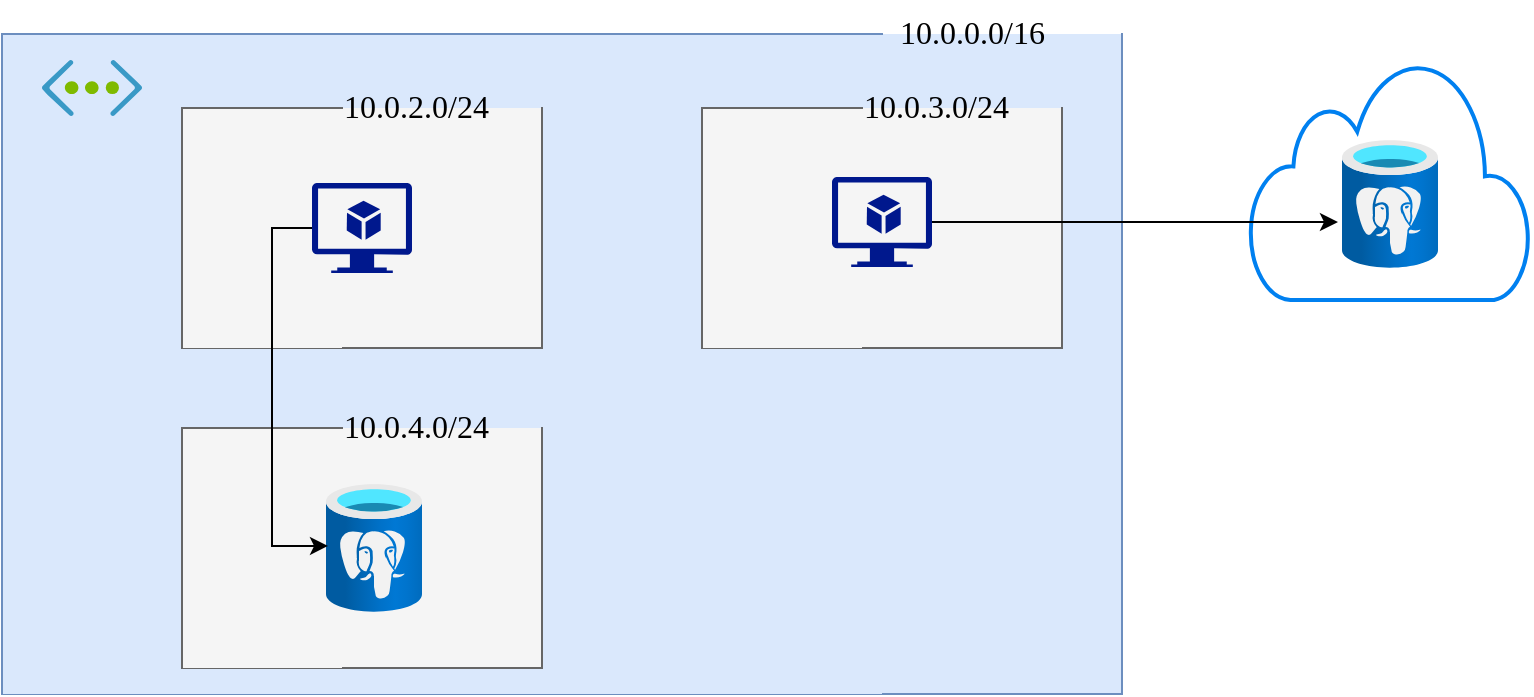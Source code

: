 <mxfile version="14.8.3" type="device"><diagram id="gWyxyWUUCUToTD0HRYTm" name="Page-1"><mxGraphModel dx="1422" dy="914" grid="1" gridSize="10" guides="1" tooltips="1" connect="1" arrows="1" fold="1" page="1" pageScale="1" pageWidth="850" pageHeight="1100" math="0" shadow="0"><root><mxCell id="0"/><mxCell id="1" parent="0"/><mxCell id="F4Ce6LLhBOKb_dU2EZSQ-56" value="" style="html=1;verticalLabelPosition=bottom;align=center;labelBackgroundColor=#ffffff;verticalAlign=top;strokeWidth=2;strokeColor=#0080F0;shadow=0;dashed=0;shape=mxgraph.ios7.icons.cloud;sketch=0;fillColor=none;" vertex="1" parent="1"><mxGeometry x="664" y="70" width="140" height="120" as="geometry"/></mxCell><mxCell id="F4Ce6LLhBOKb_dU2EZSQ-45" value="" style="group" vertex="1" connectable="0" parent="1"><mxGeometry x="40" y="40" width="560" height="347" as="geometry"/></mxCell><mxCell id="F4Ce6LLhBOKb_dU2EZSQ-40" value="" style="shape=partialRectangle;whiteSpace=wrap;html=1;top=0;left=0;fillColor=#dae8fc;shadow=0;sketch=0;strokeWidth=1;strokeColor=#6c8ebf;" vertex="1" parent="F4Ce6LLhBOKb_dU2EZSQ-45"><mxGeometry y="17" width="560" height="330" as="geometry"/></mxCell><mxCell id="F4Ce6LLhBOKb_dU2EZSQ-41" value="" style="shape=partialRectangle;whiteSpace=wrap;html=1;bottom=0;right=0;fillColor=#dae8fc;shadow=0;sketch=0;strokeWidth=1;strokeColor=#6c8ebf;" vertex="1" parent="F4Ce6LLhBOKb_dU2EZSQ-45"><mxGeometry y="17" width="440" height="330" as="geometry"/></mxCell><UserObject label="&lt;font style=&quot;font-size: 16px&quot; face=&quot;Verdana&quot;&gt;10.0.0.0/16&lt;/font&gt;" link="10.0.0.0/16" id="F4Ce6LLhBOKb_dU2EZSQ-42"><mxCell style="text;whiteSpace=wrap;html=1;" vertex="1" parent="F4Ce6LLhBOKb_dU2EZSQ-45"><mxGeometry x="447" width="104.22" height="30" as="geometry"/></mxCell></UserObject><mxCell id="F4Ce6LLhBOKb_dU2EZSQ-7" value="" style="aspect=fixed;html=1;points=[];align=center;image;fontSize=12;image=img/lib/mscae/Virtual_Network.svg;" vertex="1" parent="F4Ce6LLhBOKb_dU2EZSQ-45"><mxGeometry x="20" y="30" width="50" height="28.0" as="geometry"/></mxCell><mxCell id="F4Ce6LLhBOKb_dU2EZSQ-46" value="" style="group" vertex="1" connectable="0" parent="F4Ce6LLhBOKb_dU2EZSQ-45"><mxGeometry x="350" y="37" width="180" height="137" as="geometry"/></mxCell><mxCell id="F4Ce6LLhBOKb_dU2EZSQ-23" value="" style="shape=partialRectangle;whiteSpace=wrap;html=1;top=0;left=0;fillColor=#f5f5f5;shadow=0;sketch=0;strokeWidth=1;strokeColor=#666666;fontColor=#333333;container=0;" vertex="1" parent="F4Ce6LLhBOKb_dU2EZSQ-46"><mxGeometry y="17" width="180" height="120" as="geometry"/></mxCell><mxCell id="F4Ce6LLhBOKb_dU2EZSQ-24" value="" style="shape=partialRectangle;whiteSpace=wrap;html=1;bottom=0;right=0;fillColor=#f5f5f5;shadow=0;sketch=0;strokeWidth=1;strokeColor=#666666;fontColor=#333333;container=0;" vertex="1" parent="F4Ce6LLhBOKb_dU2EZSQ-46"><mxGeometry y="17" width="80" height="120" as="geometry"/></mxCell><mxCell id="F4Ce6LLhBOKb_dU2EZSQ-2" value="" style="aspect=fixed;pointerEvents=1;shadow=0;dashed=0;html=1;strokeColor=none;labelPosition=center;verticalLabelPosition=bottom;verticalAlign=top;align=center;fillColor=#00188D;shape=mxgraph.azure.virtual_machine_feature;container=0;" vertex="1" parent="F4Ce6LLhBOKb_dU2EZSQ-46"><mxGeometry x="65" y="51.5" width="50" height="45" as="geometry"/></mxCell><UserObject label="&lt;font style=&quot;font-size: 16px&quot; face=&quot;Verdana&quot;&gt;10.0.3.0/24&lt;/font&gt;" link="10.0.0.0/16" id="F4Ce6LLhBOKb_dU2EZSQ-26"><mxCell style="text;whiteSpace=wrap;html=1;container=0;" vertex="1" parent="F4Ce6LLhBOKb_dU2EZSQ-46"><mxGeometry x="79" width="90" height="30" as="geometry"/></mxCell></UserObject><mxCell id="F4Ce6LLhBOKb_dU2EZSQ-47" value="" style="group" vertex="1" connectable="0" parent="F4Ce6LLhBOKb_dU2EZSQ-45"><mxGeometry x="90" y="37" width="180" height="137" as="geometry"/></mxCell><mxCell id="F4Ce6LLhBOKb_dU2EZSQ-35" value="" style="shape=partialRectangle;whiteSpace=wrap;html=1;top=0;left=0;fillColor=#f5f5f5;shadow=0;sketch=0;strokeWidth=1;strokeColor=#666666;fontColor=#333333;container=0;" vertex="1" parent="F4Ce6LLhBOKb_dU2EZSQ-47"><mxGeometry y="17" width="180" height="120" as="geometry"/></mxCell><mxCell id="F4Ce6LLhBOKb_dU2EZSQ-36" value="" style="shape=partialRectangle;whiteSpace=wrap;html=1;bottom=0;right=0;fillColor=#f5f5f5;shadow=0;sketch=0;strokeWidth=1;strokeColor=#666666;fontColor=#333333;container=0;" vertex="1" parent="F4Ce6LLhBOKb_dU2EZSQ-47"><mxGeometry y="17" width="80" height="120" as="geometry"/></mxCell><mxCell id="F4Ce6LLhBOKb_dU2EZSQ-1" value="" style="aspect=fixed;pointerEvents=1;shadow=0;dashed=0;html=1;strokeColor=none;labelPosition=center;verticalLabelPosition=bottom;verticalAlign=top;align=center;fillColor=#00188D;shape=mxgraph.azure.virtual_machine_feature;container=0;" vertex="1" parent="F4Ce6LLhBOKb_dU2EZSQ-47"><mxGeometry x="65" y="54.5" width="50" height="45" as="geometry"/></mxCell><UserObject label="&lt;font style=&quot;font-size: 16px&quot; face=&quot;Verdana&quot;&gt;10.0.2.0/24&lt;/font&gt;" link="10.0.0.0/16" id="F4Ce6LLhBOKb_dU2EZSQ-37"><mxCell style="text;whiteSpace=wrap;html=1;" vertex="1" parent="F4Ce6LLhBOKb_dU2EZSQ-47"><mxGeometry x="79" width="90" height="30" as="geometry"/></mxCell></UserObject><mxCell id="F4Ce6LLhBOKb_dU2EZSQ-53" value="" style="group" vertex="1" connectable="0" parent="F4Ce6LLhBOKb_dU2EZSQ-45"><mxGeometry x="90" y="197" width="180" height="137" as="geometry"/></mxCell><mxCell id="F4Ce6LLhBOKb_dU2EZSQ-49" value="" style="shape=partialRectangle;whiteSpace=wrap;html=1;top=0;left=0;fillColor=#f5f5f5;shadow=0;sketch=0;strokeWidth=1;strokeColor=#666666;fontColor=#333333;container=0;" vertex="1" parent="F4Ce6LLhBOKb_dU2EZSQ-53"><mxGeometry y="17" width="180" height="120" as="geometry"/></mxCell><mxCell id="F4Ce6LLhBOKb_dU2EZSQ-50" value="" style="shape=partialRectangle;whiteSpace=wrap;html=1;bottom=0;right=0;fillColor=#f5f5f5;shadow=0;sketch=0;strokeWidth=1;strokeColor=#666666;fontColor=#333333;container=0;" vertex="1" parent="F4Ce6LLhBOKb_dU2EZSQ-53"><mxGeometry y="17" width="80" height="120" as="geometry"/></mxCell><UserObject label="&lt;font style=&quot;font-size: 16px&quot; face=&quot;Verdana&quot;&gt;10.0.4.0/24&lt;/font&gt;" link="10.0.0.0/16" id="F4Ce6LLhBOKb_dU2EZSQ-52"><mxCell style="text;whiteSpace=wrap;html=1;" vertex="1" parent="F4Ce6LLhBOKb_dU2EZSQ-53"><mxGeometry x="79" width="90" height="30" as="geometry"/></mxCell></UserObject><mxCell id="F4Ce6LLhBOKb_dU2EZSQ-4" value="" style="aspect=fixed;html=1;points=[];align=center;image;fontSize=12;image=img/lib/azure2/databases/Azure_Database_PostgreSQL_Server.svg;" vertex="1" parent="F4Ce6LLhBOKb_dU2EZSQ-53"><mxGeometry x="72" y="45" width="48" height="64" as="geometry"/></mxCell><mxCell id="F4Ce6LLhBOKb_dU2EZSQ-54" style="edgeStyle=orthogonalEdgeStyle;rounded=0;orthogonalLoop=1;jettySize=auto;html=1;entryX=0.021;entryY=0.484;entryDx=0;entryDy=0;entryPerimeter=0;exitX=0;exitY=0.5;exitDx=0;exitDy=0;exitPerimeter=0;" edge="1" parent="F4Ce6LLhBOKb_dU2EZSQ-45" source="F4Ce6LLhBOKb_dU2EZSQ-1" target="F4Ce6LLhBOKb_dU2EZSQ-4"><mxGeometry relative="1" as="geometry"/></mxCell><mxCell id="F4Ce6LLhBOKb_dU2EZSQ-55" value="" style="aspect=fixed;html=1;points=[];align=center;image;fontSize=12;image=img/lib/azure2/databases/Azure_Database_PostgreSQL_Server.svg;shadow=0;sketch=0;strokeWidth=1;fillColor=none;" vertex="1" parent="1"><mxGeometry x="710" y="110" width="48" height="64" as="geometry"/></mxCell><mxCell id="F4Ce6LLhBOKb_dU2EZSQ-57" style="edgeStyle=orthogonalEdgeStyle;rounded=0;orthogonalLoop=1;jettySize=auto;html=1;entryX=-0.042;entryY=0.641;entryDx=0;entryDy=0;entryPerimeter=0;" edge="1" parent="1" source="F4Ce6LLhBOKb_dU2EZSQ-2" target="F4Ce6LLhBOKb_dU2EZSQ-55"><mxGeometry relative="1" as="geometry"/></mxCell></root></mxGraphModel></diagram></mxfile>